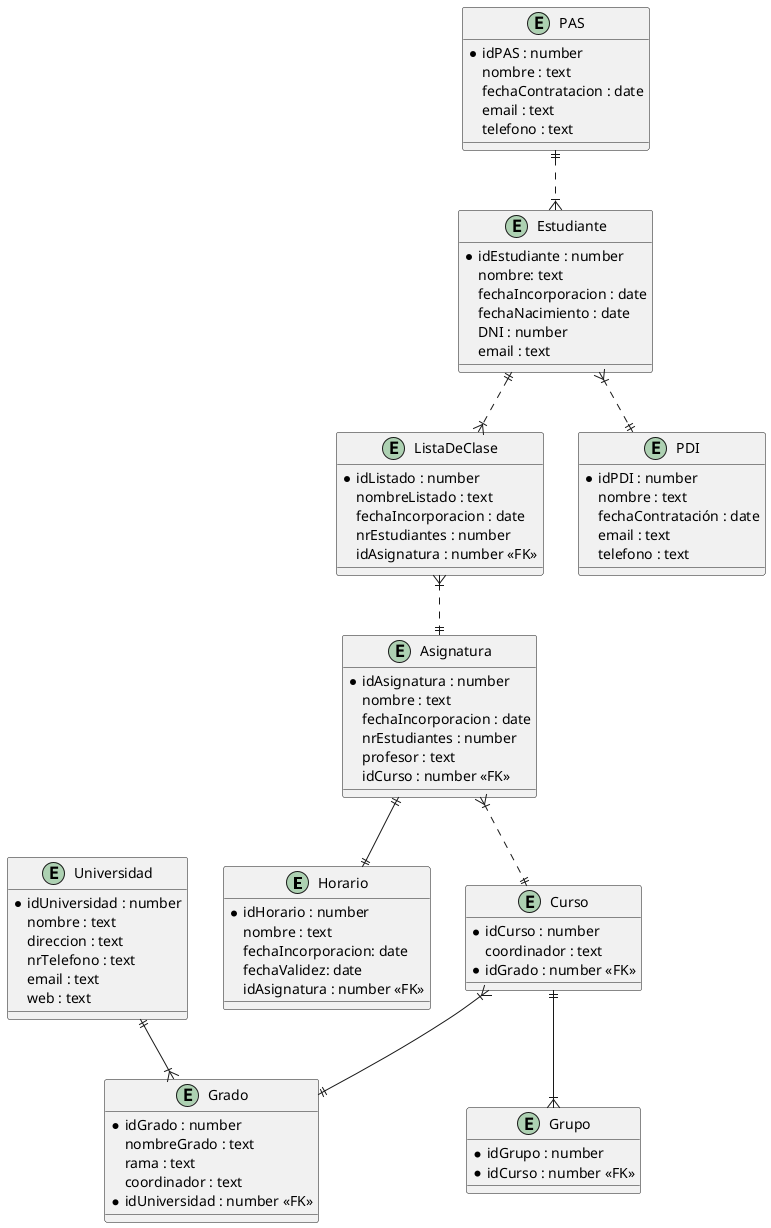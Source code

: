 @startuml supuesto1E-R

entity "Horario" as Horario{
    * idHorario : number
    nombre : text
    fechaIncorporacion: date
    fechaValidez: date
    idAsignatura : number <<FK>>
}

entity "Estudiante" as Estudiante{
    * idEstudiante : number
    nombre: text
    fechaIncorporacion : date
    fechaNacimiento : date
    DNI : number
    email : text
}

entity "ListaDeClase" as ListaDeClase{
    * idListado : number
    nombreListado : text
    fechaIncorporacion : date
    nrEstudiantes : number
    idAsignatura : number <<FK>>
}

entity "Asignatura" as Asignatura{
    * idAsignatura : number
    nombre : text
    fechaIncorporacion : date
    nrEstudiantes : number
    profesor : text
    idCurso : number <<FK>>
}

entity "PDI" as PDI{
    * idPDI : number
    nombre : text
    fechaContratación : date
    email : text
    telefono : text
}

entity "PAS" as PAS{
    * idPAS : number
    nombre : text
    fechaContratacion : date
    email : text
    telefono : text
}

entity "Curso" as Curso{
    * idCurso : number
    coordinador : text
    * idGrado : number <<FK>>
}

entity "Grupo" as Grupo{
    * idGrupo : number
    * idCurso : number <<FK>>
}

entity "Grado" as Grado{
    * idGrado : number
    nombreGrado : text
    rama : text
    coordinador : text
    * idUniversidad : number <<FK>>
}

entity "Universidad" as Universidad{
    * idUniversidad : number
    nombre : text
    direccion : text
    nrTelefono : text
    email : text
    web : text
}

PAS ||..|{ Estudiante
Estudiante }|..|| PDI

Estudiante ||..|{ ListaDeClase
ListaDeClase }|..|| Asignatura

Asignatura }|..|| Curso

Curso }|--|| Grado

Universidad ||--|{ Grado

Curso ||--|{ Grupo

Asignatura ||--|| Horario


















@enduml